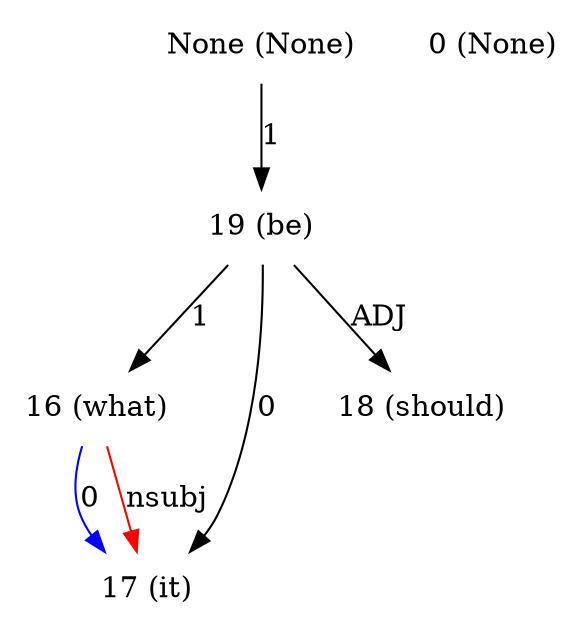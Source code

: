 digraph G{
edge [dir=forward]
node [shape=plaintext]

None [label="None (None)"]
None -> 19 [label="1"]
0 [label="0 (None)"]
16 [label="16 (what)"]
16 -> 17 [label="0", color="blue"]
17 [label="17 (it)"]
16 -> 17 [label="nsubj", color="red"]
18 [label="18 (should)"]
19 [label="19 (be)"]
19 -> 16 [label="1"]
19 -> 17 [label="0"]
19 -> 18 [label="ADJ"]
}
